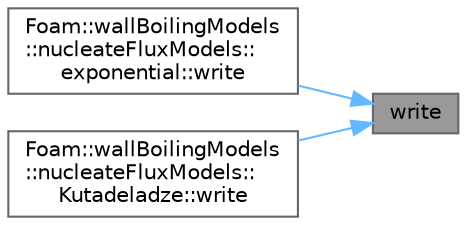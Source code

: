 digraph "write"
{
 // LATEX_PDF_SIZE
  bgcolor="transparent";
  edge [fontname=Helvetica,fontsize=10,labelfontname=Helvetica,labelfontsize=10];
  node [fontname=Helvetica,fontsize=10,shape=box,height=0.2,width=0.4];
  rankdir="RL";
  Node1 [id="Node000001",label="write",height=0.2,width=0.4,color="gray40", fillcolor="grey60", style="filled", fontcolor="black",tooltip=" "];
  Node1 -> Node2 [id="edge1_Node000001_Node000002",dir="back",color="steelblue1",style="solid",tooltip=" "];
  Node2 [id="Node000002",label="Foam::wallBoilingModels\l::nucleateFluxModels::\lexponential::write",height=0.2,width=0.4,color="grey40", fillcolor="white", style="filled",URL="$classFoam_1_1wallBoilingModels_1_1nucleateFluxModels_1_1exponential.html#a78cec3e4ecac4a89a3ad8d38f2ad21f5",tooltip=" "];
  Node1 -> Node3 [id="edge2_Node000001_Node000003",dir="back",color="steelblue1",style="solid",tooltip=" "];
  Node3 [id="Node000003",label="Foam::wallBoilingModels\l::nucleateFluxModels::\lKutadeladze::write",height=0.2,width=0.4,color="grey40", fillcolor="white", style="filled",URL="$classFoam_1_1wallBoilingModels_1_1nucleateFluxModels_1_1Kutadeladze.html#a78cec3e4ecac4a89a3ad8d38f2ad21f5",tooltip=" "];
}
